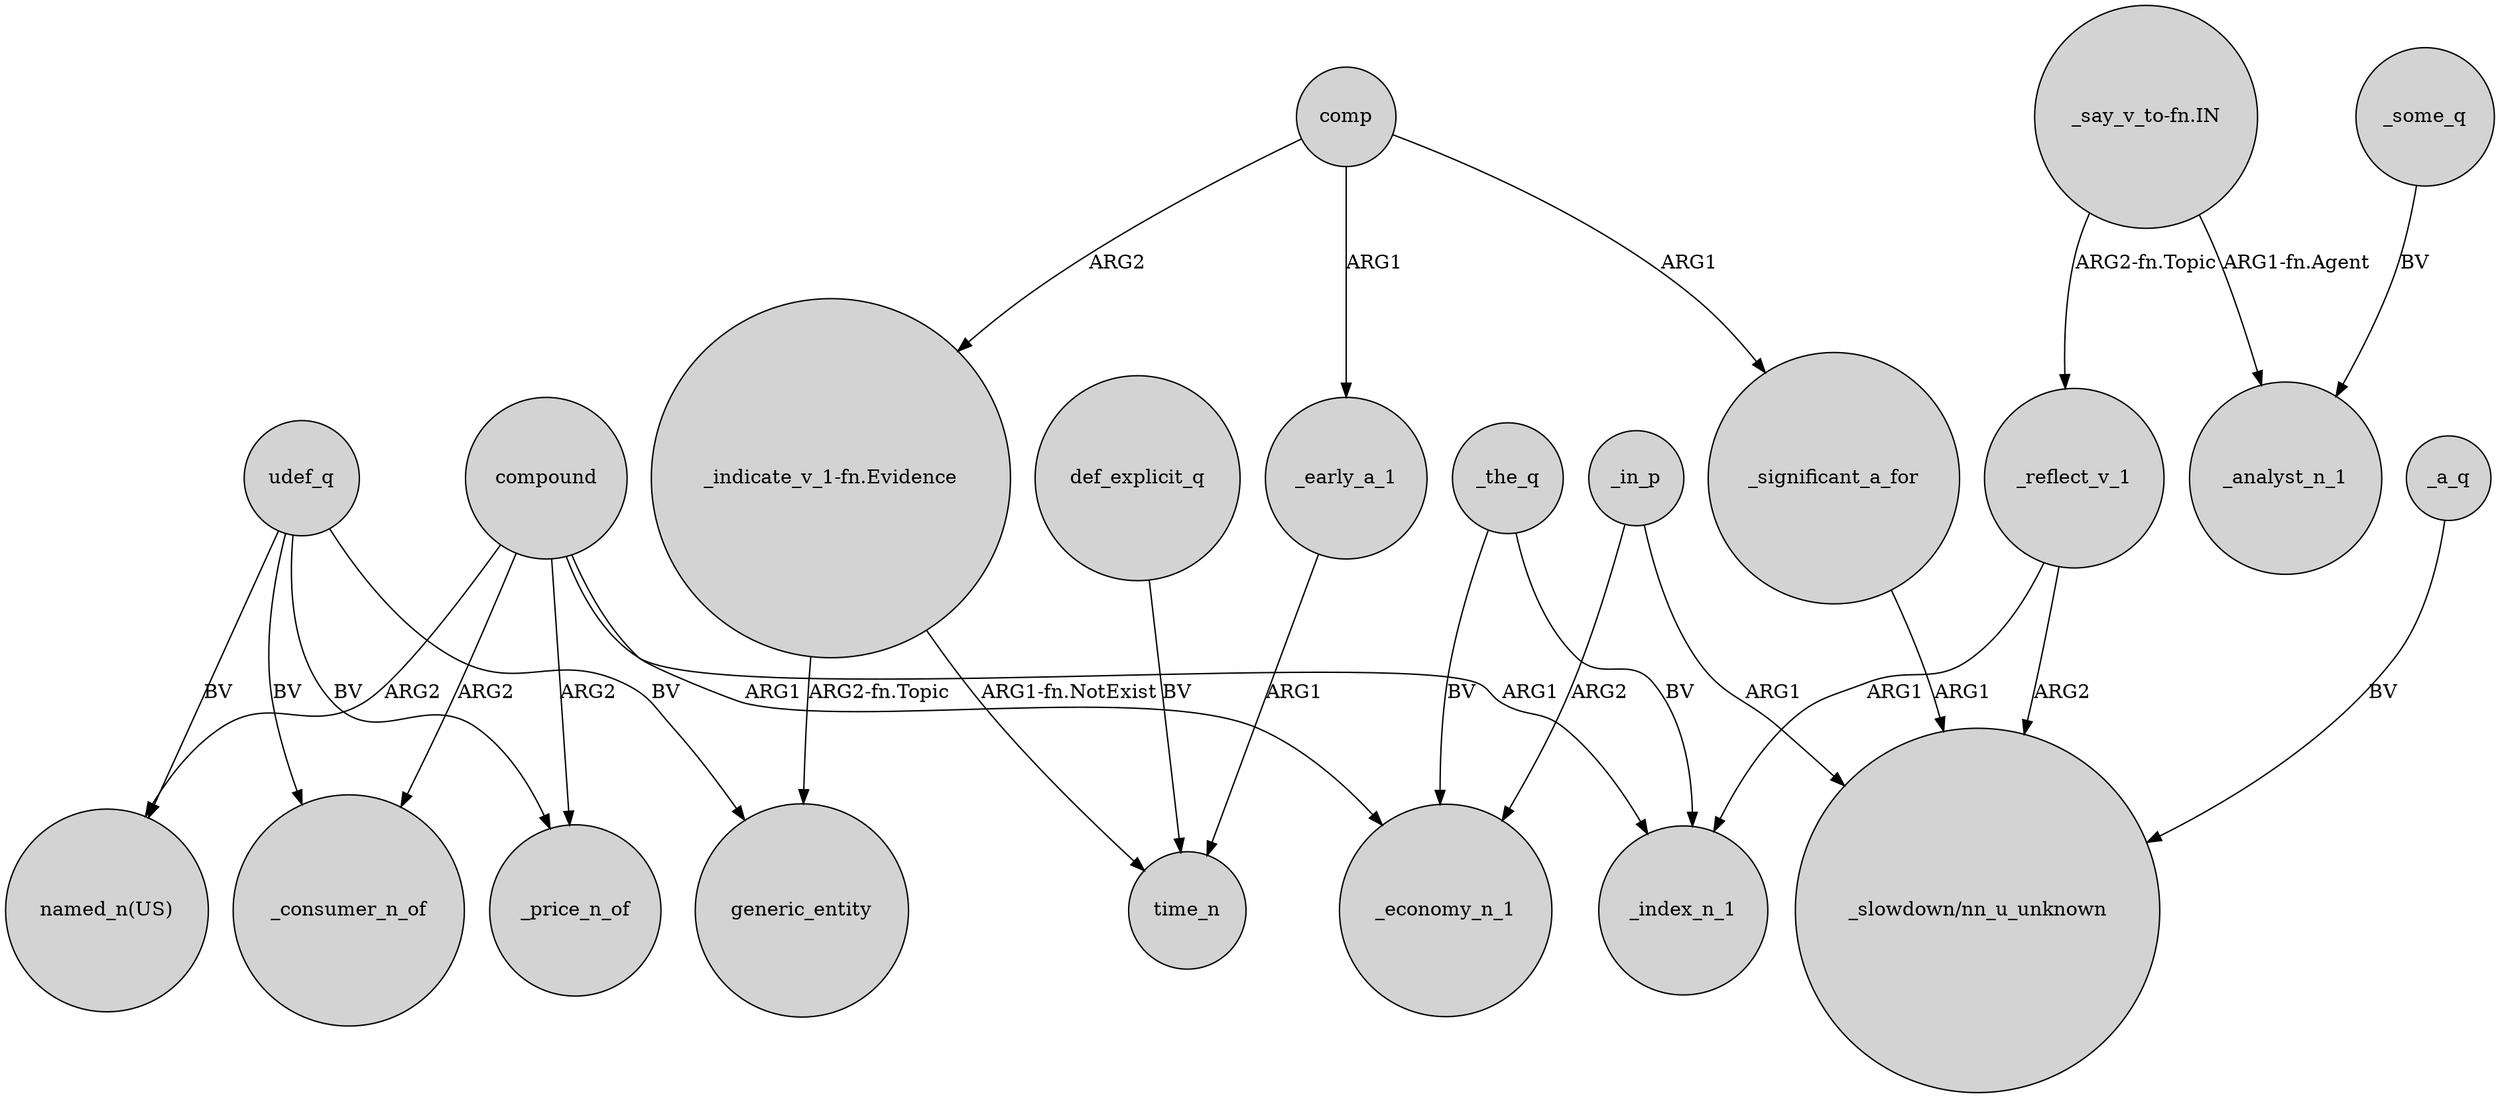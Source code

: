 digraph {
	node [shape=circle style=filled]
	compound -> _price_n_of [label=ARG2]
	"_say_v_to-fn.IN" -> _reflect_v_1 [label="ARG2-fn.Topic"]
	udef_q -> "named_n(US)" [label=BV]
	udef_q -> _price_n_of [label=BV]
	udef_q -> generic_entity [label=BV]
	def_explicit_q -> time_n [label=BV]
	"_indicate_v_1-fn.Evidence" -> time_n [label="ARG1-fn.NotExist"]
	_the_q -> _economy_n_1 [label=BV]
	"_indicate_v_1-fn.Evidence" -> generic_entity [label="ARG2-fn.Topic"]
	compound -> "named_n(US)" [label=ARG2]
	comp -> "_indicate_v_1-fn.Evidence" [label=ARG2]
	_in_p -> _economy_n_1 [label=ARG2]
	_reflect_v_1 -> "_slowdown/nn_u_unknown" [label=ARG2]
	_in_p -> "_slowdown/nn_u_unknown" [label=ARG1]
	_some_q -> _analyst_n_1 [label=BV]
	"_say_v_to-fn.IN" -> _analyst_n_1 [label="ARG1-fn.Agent"]
	udef_q -> _consumer_n_of [label=BV]
	_a_q -> "_slowdown/nn_u_unknown" [label=BV]
	_the_q -> _index_n_1 [label=BV]
	compound -> _economy_n_1 [label=ARG1]
	_early_a_1 -> time_n [label=ARG1]
	compound -> _consumer_n_of [label=ARG2]
	_significant_a_for -> "_slowdown/nn_u_unknown" [label=ARG1]
	comp -> _early_a_1 [label=ARG1]
	_reflect_v_1 -> _index_n_1 [label=ARG1]
	compound -> _index_n_1 [label=ARG1]
	comp -> _significant_a_for [label=ARG1]
}

